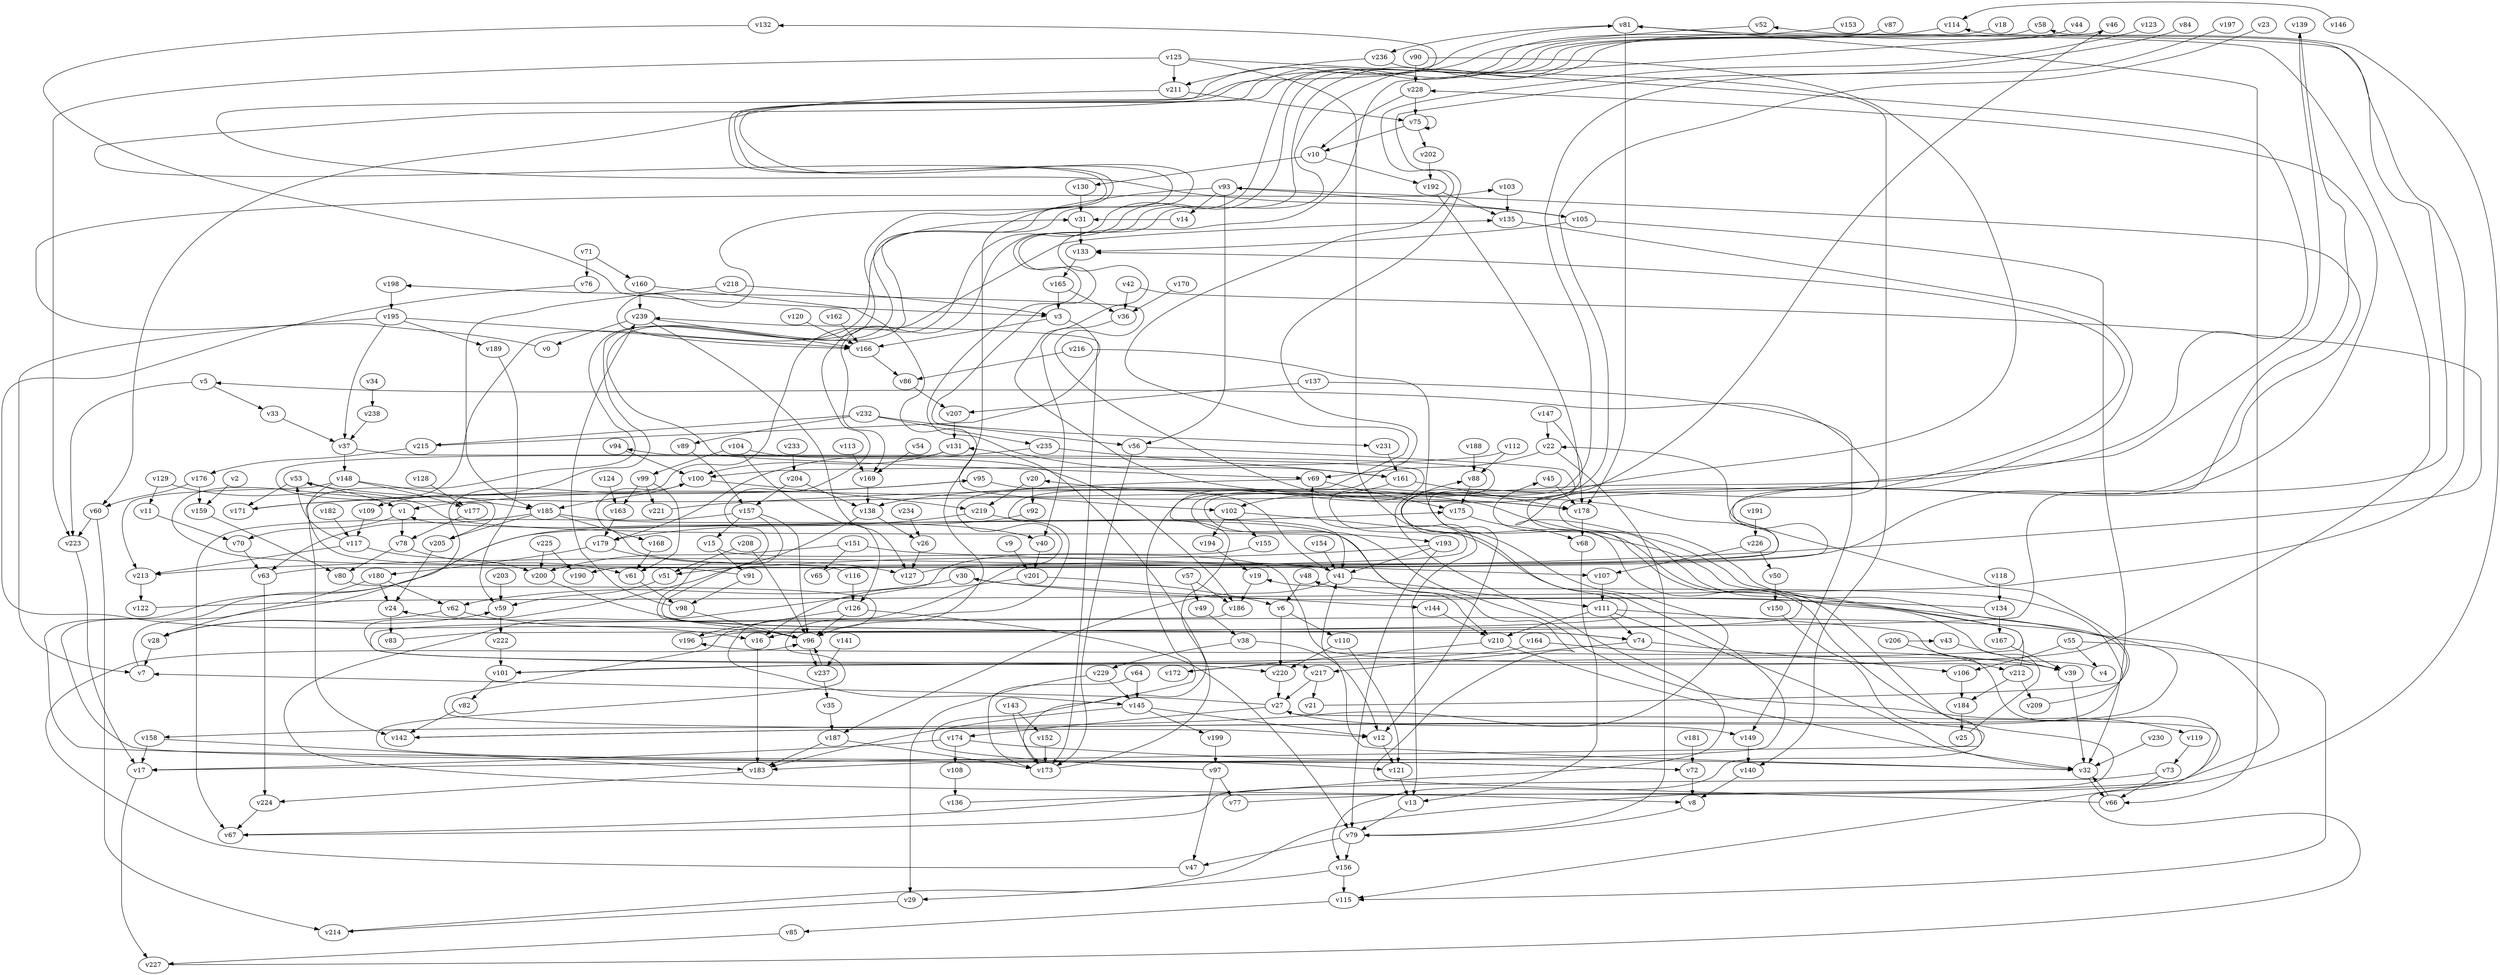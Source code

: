 // Benchmark game 349 - 240 vertices
// time_bound: 79
// targets: v19
digraph G {
    v0 [name="v0", player=0];
    v1 [name="v1", player=0];
    v2 [name="v2", player=0];
    v3 [name="v3", player=0];
    v4 [name="v4", player=0];
    v5 [name="v5", player=0];
    v6 [name="v6", player=0];
    v7 [name="v7", player=1];
    v8 [name="v8", player=0];
    v9 [name="v9", player=0];
    v10 [name="v10", player=1];
    v11 [name="v11", player=1];
    v12 [name="v12", player=0];
    v13 [name="v13", player=1];
    v14 [name="v14", player=1];
    v15 [name="v15", player=1];
    v16 [name="v16", player=0];
    v17 [name="v17", player=0];
    v18 [name="v18", player=0];
    v19 [name="v19", player=0, target=1];
    v20 [name="v20", player=1];
    v21 [name="v21", player=1];
    v22 [name="v22", player=1];
    v23 [name="v23", player=0];
    v24 [name="v24", player=0];
    v25 [name="v25", player=0];
    v26 [name="v26", player=1];
    v27 [name="v27", player=0];
    v28 [name="v28", player=0];
    v29 [name="v29", player=1];
    v30 [name="v30", player=1];
    v31 [name="v31", player=0];
    v32 [name="v32", player=0];
    v33 [name="v33", player=1];
    v34 [name="v34", player=1];
    v35 [name="v35", player=0];
    v36 [name="v36", player=1];
    v37 [name="v37", player=1];
    v38 [name="v38", player=1];
    v39 [name="v39", player=1];
    v40 [name="v40", player=1];
    v41 [name="v41", player=1];
    v42 [name="v42", player=1];
    v43 [name="v43", player=0];
    v44 [name="v44", player=0];
    v45 [name="v45", player=1];
    v46 [name="v46", player=0];
    v47 [name="v47", player=0];
    v48 [name="v48", player=1];
    v49 [name="v49", player=0];
    v50 [name="v50", player=0];
    v51 [name="v51", player=1];
    v52 [name="v52", player=1];
    v53 [name="v53", player=0];
    v54 [name="v54", player=1];
    v55 [name="v55", player=1];
    v56 [name="v56", player=0];
    v57 [name="v57", player=0];
    v58 [name="v58", player=0];
    v59 [name="v59", player=1];
    v60 [name="v60", player=1];
    v61 [name="v61", player=1];
    v62 [name="v62", player=1];
    v63 [name="v63", player=1];
    v64 [name="v64", player=1];
    v65 [name="v65", player=1];
    v66 [name="v66", player=1];
    v67 [name="v67", player=0];
    v68 [name="v68", player=0];
    v69 [name="v69", player=0];
    v70 [name="v70", player=1];
    v71 [name="v71", player=1];
    v72 [name="v72", player=1];
    v73 [name="v73", player=1];
    v74 [name="v74", player=0];
    v75 [name="v75", player=0];
    v76 [name="v76", player=1];
    v77 [name="v77", player=0];
    v78 [name="v78", player=0];
    v79 [name="v79", player=0];
    v80 [name="v80", player=1];
    v81 [name="v81", player=1];
    v82 [name="v82", player=1];
    v83 [name="v83", player=1];
    v84 [name="v84", player=1];
    v85 [name="v85", player=1];
    v86 [name="v86", player=0];
    v87 [name="v87", player=0];
    v88 [name="v88", player=1];
    v89 [name="v89", player=0];
    v90 [name="v90", player=0];
    v91 [name="v91", player=0];
    v92 [name="v92", player=1];
    v93 [name="v93", player=0];
    v94 [name="v94", player=0];
    v95 [name="v95", player=0];
    v96 [name="v96", player=1];
    v97 [name="v97", player=0];
    v98 [name="v98", player=0];
    v99 [name="v99", player=1];
    v100 [name="v100", player=0];
    v101 [name="v101", player=0];
    v102 [name="v102", player=0];
    v103 [name="v103", player=1];
    v104 [name="v104", player=0];
    v105 [name="v105", player=1];
    v106 [name="v106", player=1];
    v107 [name="v107", player=1];
    v108 [name="v108", player=0];
    v109 [name="v109", player=0];
    v110 [name="v110", player=1];
    v111 [name="v111", player=0];
    v112 [name="v112", player=1];
    v113 [name="v113", player=0];
    v114 [name="v114", player=1];
    v115 [name="v115", player=1];
    v116 [name="v116", player=0];
    v117 [name="v117", player=0];
    v118 [name="v118", player=1];
    v119 [name="v119", player=1];
    v120 [name="v120", player=1];
    v121 [name="v121", player=0];
    v122 [name="v122", player=1];
    v123 [name="v123", player=0];
    v124 [name="v124", player=0];
    v125 [name="v125", player=0];
    v126 [name="v126", player=0];
    v127 [name="v127", player=1];
    v128 [name="v128", player=1];
    v129 [name="v129", player=0];
    v130 [name="v130", player=0];
    v131 [name="v131", player=1];
    v132 [name="v132", player=0];
    v133 [name="v133", player=1];
    v134 [name="v134", player=0];
    v135 [name="v135", player=1];
    v136 [name="v136", player=1];
    v137 [name="v137", player=1];
    v138 [name="v138", player=1];
    v139 [name="v139", player=1];
    v140 [name="v140", player=1];
    v141 [name="v141", player=1];
    v142 [name="v142", player=1];
    v143 [name="v143", player=1];
    v144 [name="v144", player=0];
    v145 [name="v145", player=0];
    v146 [name="v146", player=0];
    v147 [name="v147", player=0];
    v148 [name="v148", player=0];
    v149 [name="v149", player=1];
    v150 [name="v150", player=0];
    v151 [name="v151", player=0];
    v152 [name="v152", player=1];
    v153 [name="v153", player=1];
    v154 [name="v154", player=1];
    v155 [name="v155", player=1];
    v156 [name="v156", player=0];
    v157 [name="v157", player=1];
    v158 [name="v158", player=1];
    v159 [name="v159", player=0];
    v160 [name="v160", player=1];
    v161 [name="v161", player=1];
    v162 [name="v162", player=1];
    v163 [name="v163", player=0];
    v164 [name="v164", player=0];
    v165 [name="v165", player=1];
    v166 [name="v166", player=0];
    v167 [name="v167", player=0];
    v168 [name="v168", player=1];
    v169 [name="v169", player=1];
    v170 [name="v170", player=1];
    v171 [name="v171", player=0];
    v172 [name="v172", player=0];
    v173 [name="v173", player=1];
    v174 [name="v174", player=0];
    v175 [name="v175", player=0];
    v176 [name="v176", player=1];
    v177 [name="v177", player=0];
    v178 [name="v178", player=0];
    v179 [name="v179", player=0];
    v180 [name="v180", player=1];
    v181 [name="v181", player=1];
    v182 [name="v182", player=0];
    v183 [name="v183", player=0];
    v184 [name="v184", player=0];
    v185 [name="v185", player=1];
    v186 [name="v186", player=0];
    v187 [name="v187", player=0];
    v188 [name="v188", player=1];
    v189 [name="v189", player=0];
    v190 [name="v190", player=0];
    v191 [name="v191", player=0];
    v192 [name="v192", player=0];
    v193 [name="v193", player=0];
    v194 [name="v194", player=1];
    v195 [name="v195", player=1];
    v196 [name="v196", player=0];
    v197 [name="v197", player=1];
    v198 [name="v198", player=0];
    v199 [name="v199", player=0];
    v200 [name="v200", player=0];
    v201 [name="v201", player=1];
    v202 [name="v202", player=1];
    v203 [name="v203", player=0];
    v204 [name="v204", player=1];
    v205 [name="v205", player=1];
    v206 [name="v206", player=1];
    v207 [name="v207", player=1];
    v208 [name="v208", player=1];
    v209 [name="v209", player=0];
    v210 [name="v210", player=1];
    v211 [name="v211", player=0];
    v212 [name="v212", player=0];
    v213 [name="v213", player=0];
    v214 [name="v214", player=0];
    v215 [name="v215", player=1];
    v216 [name="v216", player=0];
    v217 [name="v217", player=1];
    v218 [name="v218", player=0];
    v219 [name="v219", player=1];
    v220 [name="v220", player=0];
    v221 [name="v221", player=1];
    v222 [name="v222", player=1];
    v223 [name="v223", player=1];
    v224 [name="v224", player=1];
    v225 [name="v225", player=0];
    v226 [name="v226", player=1];
    v227 [name="v227", player=0];
    v228 [name="v228", player=1];
    v229 [name="v229", player=0];
    v230 [name="v230", player=0];
    v231 [name="v231", player=0];
    v232 [name="v232", player=0];
    v233 [name="v233", player=0];
    v234 [name="v234", player=1];
    v235 [name="v235", player=0];
    v236 [name="v236", player=0];
    v237 [name="v237", player=1];
    v238 [name="v238", player=0];
    v239 [name="v239", player=0];

    v0 -> v103 [constraint="t >= 2"];
    v1 -> v70;
    v2 -> v159;
    v3 -> v173;
    v4 -> v196 [constraint="t >= 2"];
    v5 -> v33;
    v6 -> v220;
    v7 -> v135 [constraint="t >= 1"];
    v8 -> v79;
    v9 -> v201;
    v10 -> v192;
    v11 -> v70;
    v12 -> v121;
    v13 -> v79;
    v14 -> v31 [constraint="t < 5"];
    v15 -> v39 [constraint="t < 11"];
    v16 -> v183;
    v17 -> v227;
    v18 -> v169 [constraint="t >= 4"];
    v19 -> v186;
    v20 -> v92;
    v21 -> v139 [constraint="t >= 4"];
    v22 -> v79;
    v23 -> v119 [constraint="t >= 5"];
    v24 -> v83;
    v25 -> v5 [constraint="t mod 4 == 0"];
    v26 -> v127;
    v27 -> v7 [constraint="t mod 5 == 1"];
    v28 -> v59 [constraint="t >= 1"];
    v29 -> v214;
    v30 -> v144;
    v31 -> v133;
    v32 -> v41 [constraint="t mod 3 == 2"];
    v33 -> v37;
    v34 -> v238;
    v35 -> v187;
    v36 -> v40;
    v37 -> v173 [constraint="t >= 1"];
    v38 -> v12;
    v39 -> v32;
    v40 -> v201;
    v41 -> v100 [constraint="t mod 5 == 1"];
    v42 -> v213 [constraint="t mod 5 == 0"];
    v43 -> v39;
    v44 -> v231 [constraint="t < 15"];
    v45 -> v178;
    v46 -> v178 [constraint="t >= 4"];
    v47 -> v96 [constraint="t mod 4 == 1"];
    v48 -> v6;
    v49 -> v38;
    v50 -> v150;
    v51 -> v59;
    v52 -> v166 [constraint="t >= 3"];
    v53 -> v171;
    v54 -> v169;
    v55 -> v4;
    v56 -> v16 [constraint="t mod 2 == 0"];
    v57 -> v49;
    v58 -> v161 [constraint="t >= 4"];
    v59 -> v222;
    v60 -> v214;
    v61 -> v98;
    v62 -> v16;
    v63 -> v69 [constraint="t < 7"];
    v64 -> v173;
    v65 -> v53 [constraint="t < 14"];
    v66 -> v1 [constraint="t mod 4 == 3"];
    v67 -> v46 [constraint="t < 9"];
    v68 -> v13;
    v69 -> v138;
    v70 -> v63;
    v71 -> v160;
    v72 -> v175 [constraint="t mod 3 == 2"];
    v73 -> v67 [constraint="t >= 4"];
    v74 -> v217;
    v75 -> v10;
    v76 -> v96 [constraint="t < 12"];
    v77 -> v114 [constraint="t mod 5 == 2"];
    v78 -> v61;
    v79 -> v156;
    v80 -> v12 [constraint="t mod 2 == 0"];
    v81 -> v236;
    v82 -> v142;
    v83 -> v228 [constraint="t < 8"];
    v84 -> v121 [constraint="t mod 2 == 0"];
    v85 -> v227;
    v86 -> v207;
    v87 -> v69 [constraint="t < 13"];
    v88 -> v175;
    v89 -> v157;
    v90 -> v17 [constraint="t mod 3 == 0"];
    v91 -> v31 [constraint="t >= 1"];
    v92 -> v72 [constraint="t < 11"];
    v93 -> v105;
    v94 -> v100;
    v95 -> v1;
    v96 -> v237;
    v97 -> v94 [constraint="t >= 2"];
    v98 -> v96;
    v99 -> v221;
    v100 -> v185;
    v101 -> v133 [constraint="t >= 2"];
    v102 -> v183 [constraint="t >= 3"];
    v103 -> v135;
    v104 -> v126;
    v105 -> v81 [constraint="t < 6"];
    v106 -> v184;
    v107 -> v111;
    v108 -> v136;
    v109 -> v117;
    v110 -> v220;
    v111 -> v115 [constraint="t >= 5"];
    v112 -> v100 [constraint="t mod 5 == 2"];
    v113 -> v169;
    v114 -> v74 [constraint="t < 13"];
    v115 -> v85;
    v116 -> v132 [constraint="t < 13"];
    v117 -> v53 [constraint="t < 12"];
    v118 -> v134;
    v119 -> v73;
    v120 -> v166;
    v121 -> v13;
    v122 -> v52 [constraint="t >= 4"];
    v123 -> v145 [constraint="t mod 2 == 0"];
    v124 -> v163;
    v125 -> v171 [constraint="t >= 4"];
    v126 -> v96;
    v127 -> v93 [constraint="t mod 3 == 1"];
    v128 -> v177;
    v129 -> v193 [constraint="t mod 2 == 0"];
    v130 -> v31;
    v131 -> v185 [constraint="t >= 5"];
    v132 -> v3 [constraint="t < 11"];
    v133 -> v165;
    v134 -> v30 [constraint="t < 11"];
    v135 -> v142 [constraint="t mod 2 == 0"];
    v136 -> v24 [constraint="t mod 5 == 4"];
    v137 -> v149;
    v138 -> v217 [constraint="t >= 2"];
    v139 -> v190 [constraint="t >= 3"];
    v140 -> v8;
    v141 -> v237;
    v142 -> v48 [constraint="t < 13"];
    v143 -> v152;
    v144 -> v210;
    v145 -> v199;
    v146 -> v114 [constraint="t mod 4 == 0"];
    v147 -> v158 [constraint="t < 12"];
    v148 -> v142;
    v149 -> v140;
    v150 -> v156 [constraint="t >= 5"];
    v151 -> v107;
    v152 -> v173;
    v153 -> v109 [constraint="t < 7"];
    v154 -> v41;
    v155 -> v8 [constraint="t mod 3 == 0"];
    v156 -> v29;
    v157 -> v74 [constraint="t mod 5 == 2"];
    v158 -> v17;
    v159 -> v80;
    v160 -> v102 [constraint="t >= 2"];
    v161 -> v178;
    v162 -> v166;
    v163 -> v179;
    v164 -> v39;
    v165 -> v36;
    v166 -> v86;
    v167 -> v39;
    v168 -> v61;
    v169 -> v138;
    v170 -> v36;
    v171 -> v95 [constraint="t >= 5"];
    v172 -> v81 [constraint="t < 8"];
    v173 -> v131;
    v174 -> v17;
    v175 -> v68;
    v176 -> v159;
    v177 -> v78;
    v178 -> v198 [constraint="t >= 5"];
    v179 -> v180;
    v180 -> v28;
    v181 -> v72;
    v182 -> v117;
    v183 -> v224;
    v184 -> v25;
    v185 -> v63;
    v186 -> v220 [constraint="t mod 2 == 1"];
    v187 -> v183;
    v188 -> v88;
    v189 -> v59;
    v190 -> v22 [constraint="t < 5"];
    v191 -> v226;
    v192 -> v135;
    v193 -> v41;
    v194 -> v19;
    v195 -> v37;
    v196 -> v45 [constraint="t mod 3 == 2"];
    v197 -> v210 [constraint="t mod 4 == 2"];
    v198 -> v195;
    v199 -> v97;
    v200 -> v96;
    v201 -> v6;
    v202 -> v192;
    v203 -> v59;
    v204 -> v157;
    v205 -> v24;
    v206 -> v43 [constraint="t >= 5"];
    v207 -> v131;
    v208 -> v51;
    v209 -> v19 [constraint="t >= 2"];
    v210 -> v172;
    v211 -> v60;
    v212 -> v20 [constraint="t mod 2 == 1"];
    v213 -> v122;
    v214 -> v88 [constraint="t >= 2"];
    v215 -> v239 [constraint="t mod 3 == 1"];
    v216 -> v86;
    v217 -> v21;
    v218 -> v3;
    v219 -> v41;
    v220 -> v27;
    v221 -> v58 [constraint="t mod 2 == 1"];
    v222 -> v101;
    v223 -> v17;
    v224 -> v67;
    v225 -> v190;
    v226 -> v50;
    v227 -> v27 [constraint="t mod 4 == 3"];
    v228 -> v10;
    v229 -> v145;
    v230 -> v32;
    v231 -> v161;
    v232 -> v89;
    v233 -> v204;
    v234 -> v26;
    v235 -> v179;
    v236 -> v211;
    v237 -> v35;
    v238 -> v37;
    v239 -> v127;
    v93 -> v96;
    v185 -> v168;
    v218 -> v185;
    v161 -> v102;
    v126 -> v196;
    v131 -> v100;
    v98 -> v239;
    v5 -> v223;
    v235 -> v161;
    v79 -> v47;
    v195 -> v189;
    v180 -> v24;
    v225 -> v200;
    v210 -> v32;
    v100 -> v219;
    v232 -> v235;
    v99 -> v61;
    v148 -> v205;
    v104 -> v186;
    v117 -> v213;
    v125 -> v13;
    v237 -> v96;
    v145 -> v183;
    v137 -> v207;
    v151 -> v65;
    v72 -> v8;
    v216 -> v12;
    v195 -> v7;
    v180 -> v62;
    v148 -> v177;
    v81 -> v66;
    v90 -> v228;
    v63 -> v224;
    v174 -> v32;
    v176 -> v60;
    v6 -> v110;
    v55 -> v115;
    v27 -> v149;
    v145 -> v12;
    v211 -> v75;
    v104 -> v99;
    v156 -> v115;
    v3 -> v166;
    v232 -> v56;
    v20 -> v219;
    v215 -> v176;
    v91 -> v98;
    v206 -> v212;
    v74 -> v106;
    v201 -> v16;
    v81 -> v178;
    v229 -> v29;
    v105 -> v32;
    v69 -> v175;
    v157 -> v15;
    v15 -> v91;
    v41 -> v111;
    v228 -> v75;
    v208 -> v96;
    v32 -> v66;
    v71 -> v76;
    v53 -> v1;
    v30 -> v62;
    v66 -> v32;
    v60 -> v223;
    v102 -> v194;
    v110 -> v121;
    v204 -> v138;
    v160 -> v239;
    v185 -> v205;
    v147 -> v22;
    v157 -> v96;
    v22 -> v69;
    v27 -> v174;
    v126 -> v79;
    v55 -> v106;
    v125 -> v223;
    v102 -> v155;
    v75 -> v75;
    v212 -> v184;
    v73 -> v66;
    v158 -> v183;
    v192 -> v178;
    v99 -> v163;
    v75 -> v202;
    v116 -> v126;
    v134 -> v167;
    v157 -> v67;
    v174 -> v108;
    v97 -> v47;
    v185 -> v40;
    v41 -> v187;
    v165 -> v3;
    v56 -> v173;
    v178 -> v68;
    v1 -> v78;
    v10 -> v130;
    v236 -> v140;
    v93 -> v56;
    v226 -> v107;
    v95 -> v41;
    v148 -> v213;
    v38 -> v229;
    v151 -> v200;
    v111 -> v210;
    v117 -> v200;
    v111 -> v32;
    v193 -> v79;
    v219 -> v179;
    v239 -> v166;
    v78 -> v80;
    v57 -> v186;
    v212 -> v209;
    v164 -> v101;
    v195 -> v166;
    v217 -> v27;
    v28 -> v7;
    v42 -> v36;
    v232 -> v215;
    v97 -> v77;
    v193 -> v51;
    v138 -> v26;
    v239 -> v0;
    v62 -> v28;
    v101 -> v82;
    v93 -> v14;
    v187 -> v173;
    v125 -> v211;
    v129 -> v11;
    v37 -> v148;
    v111 -> v74;
    v143 -> v173;
    v105 -> v133;
    v112 -> v88;
    v64 -> v145;
    v179 -> v127;
}
